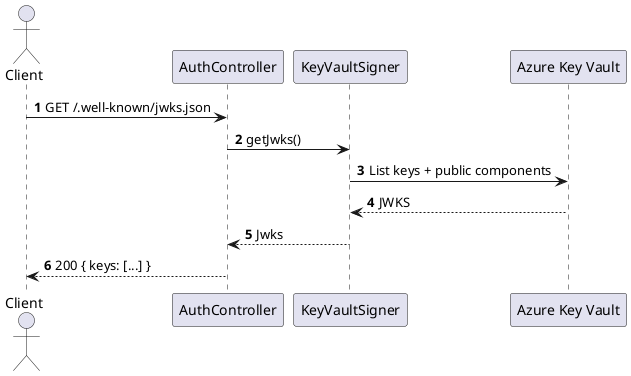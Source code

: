 @startuml Identity-Auth Service - JWKS Endpoint
skinparam fontName "Helvetica"
skinparam titleFontName "Helvetica"
skinparam legendFontName "Helvetica"
skinparam noteFontName "Helvetica"
autonumber
actor Client as Client
participant "AuthController" as Controller
participant "KeyVaultSigner" as Signer
participant "Azure Key Vault" as KV

Client -> Controller: GET /.well-known/jwks.json
Controller -> Signer: getJwks()
Signer -> KV: List keys + public components
KV --> Signer: JWKS
Signer --> Controller: Jwks
Controller --> Client: 200 { keys: [...] }
@enduml
